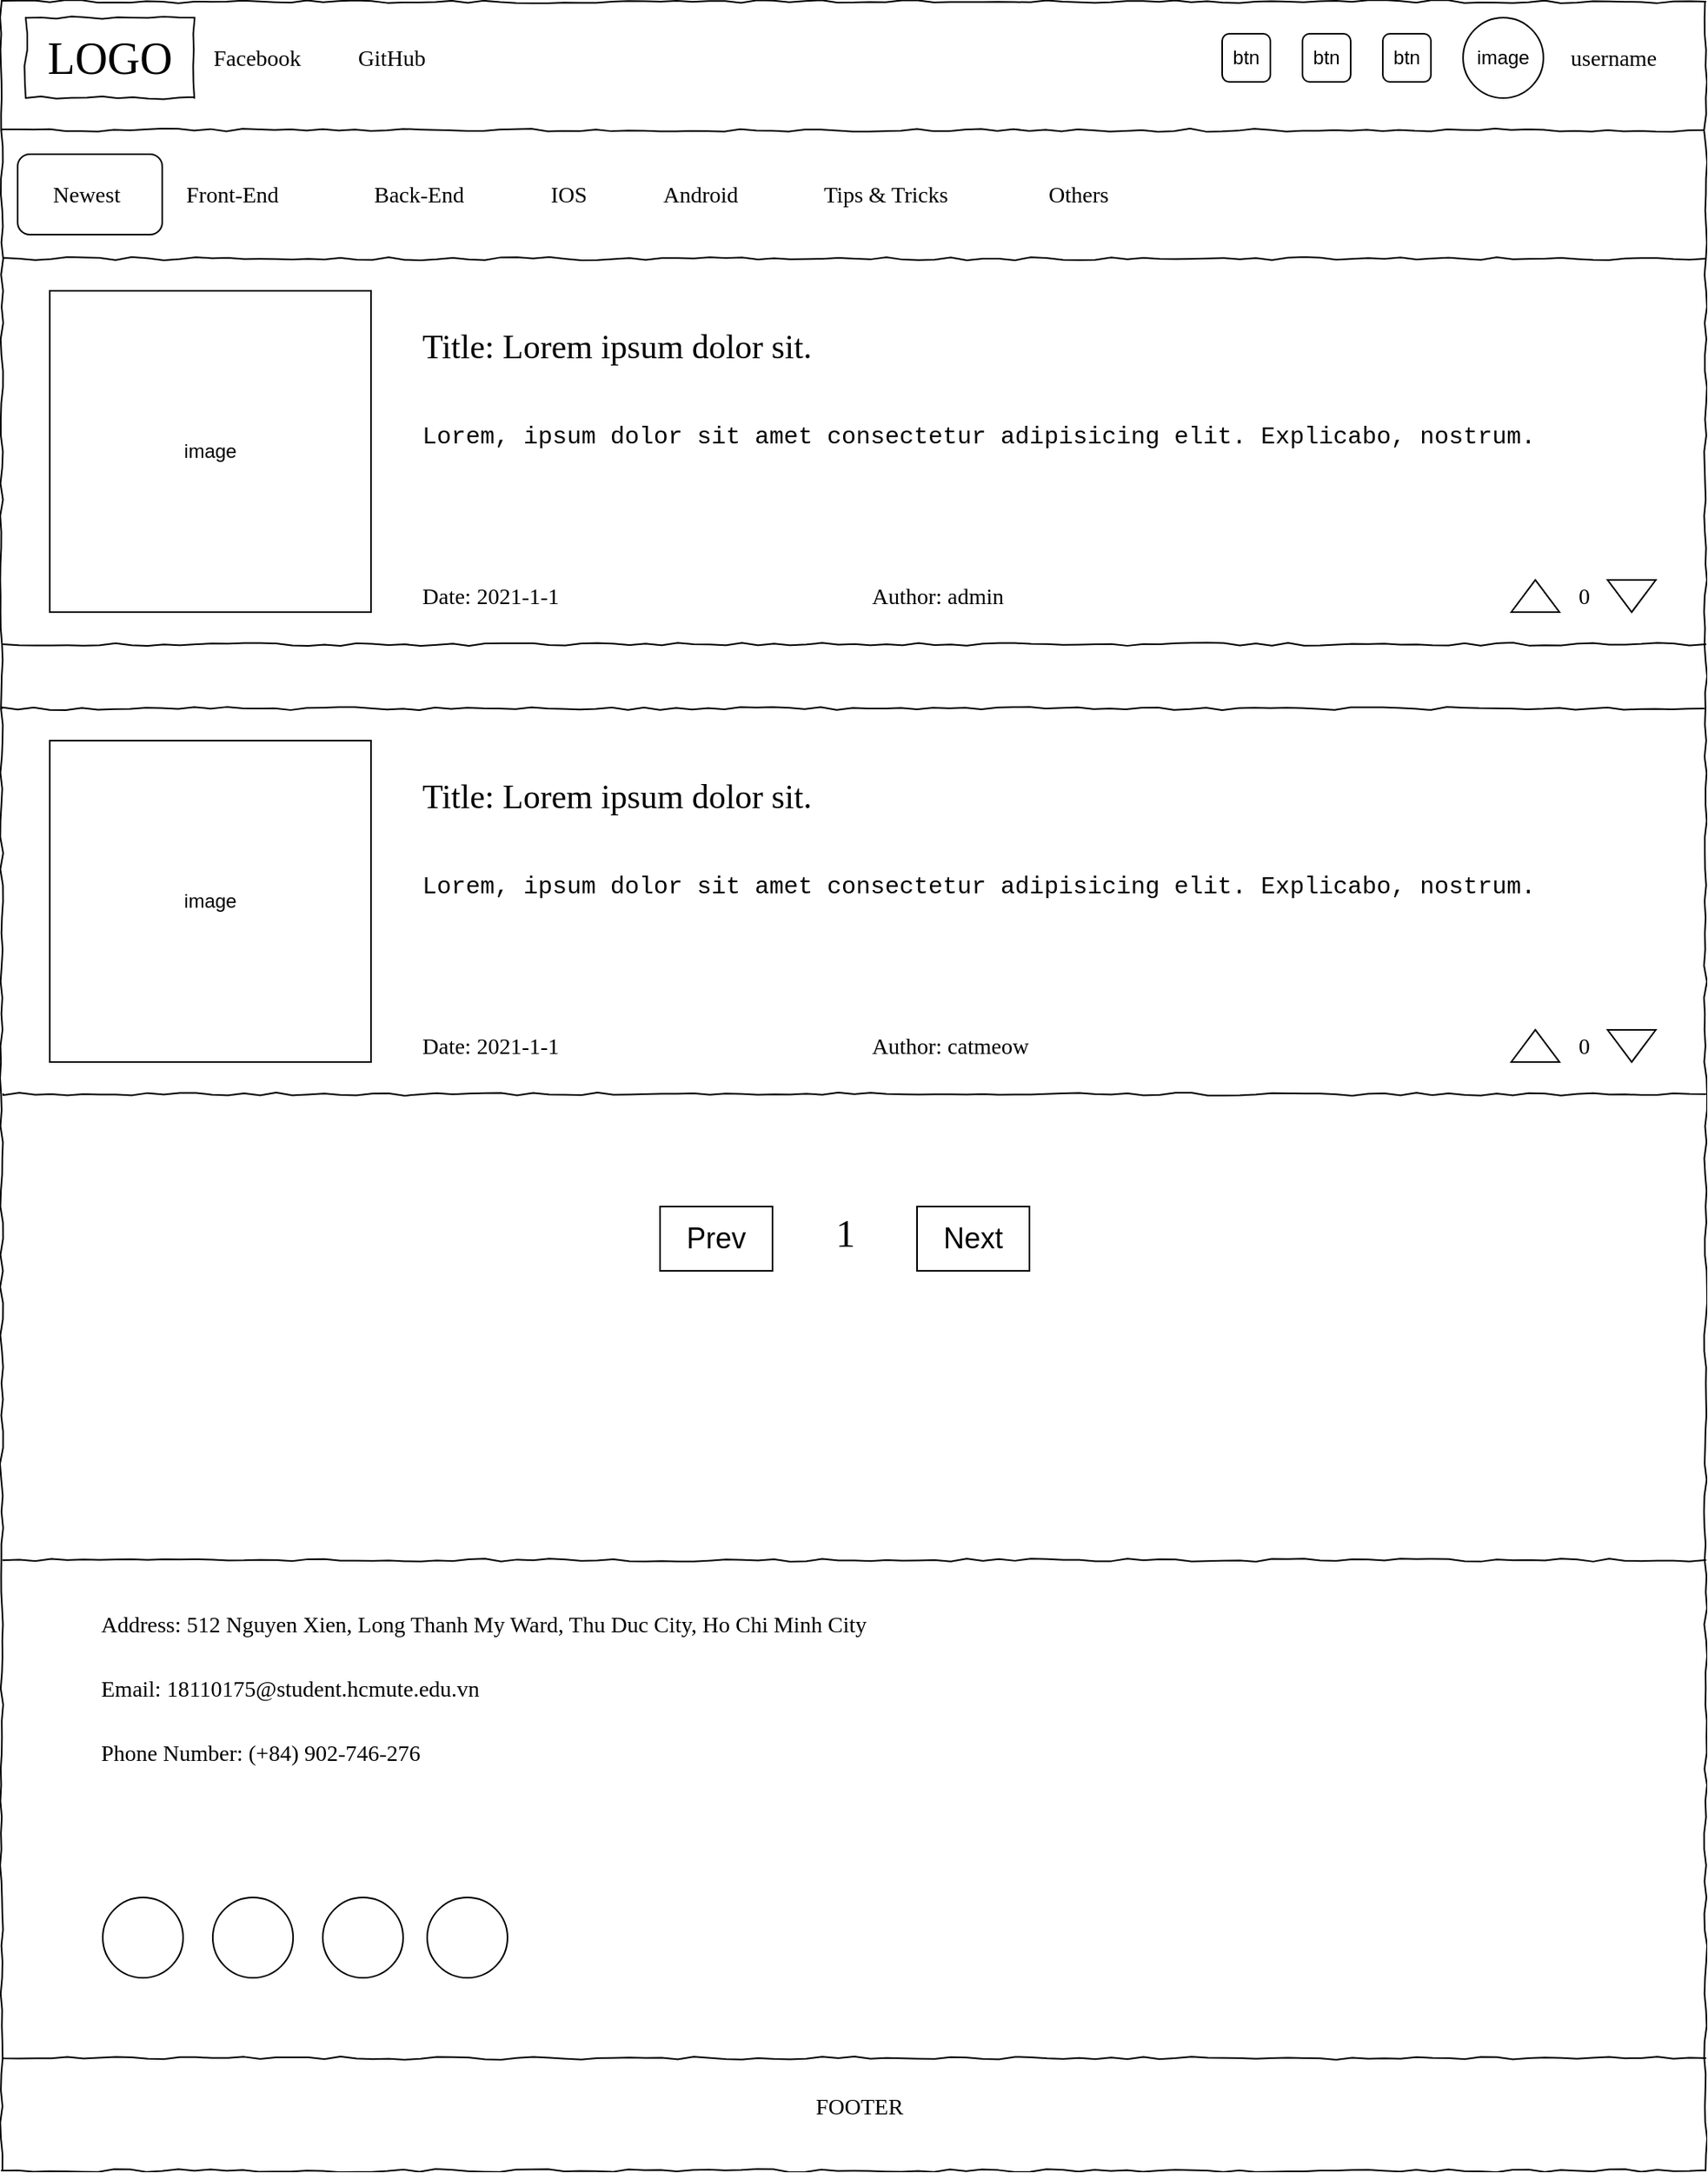<mxfile version="16.1.0" type="github" pages="4">
  <diagram name="HomePage" id="03018318-947c-dd8e-b7a3-06fadd420f32">
    <mxGraphModel dx="1298" dy="868" grid="1" gridSize="10" guides="1" tooltips="1" connect="1" arrows="1" fold="1" page="1" pageScale="1" pageWidth="1100" pageHeight="850" background="none" math="0" shadow="0">
      <root>
        <mxCell id="0" />
        <mxCell id="1" parent="0" />
        <mxCell id="677b7b8949515195-1" value="&lt;span style=&quot;color: rgba(0 , 0 , 0 , 0) ; font-family: monospace ; font-size: 0px&quot;&gt;jjhhgv&lt;/span&gt;" style="whiteSpace=wrap;html=1;rounded=0;shadow=0;labelBackgroundColor=none;strokeColor=#000000;strokeWidth=1;fillColor=none;fontFamily=Verdana;fontSize=12;fontColor=#000000;align=center;comic=1;" parent="1" vertex="1">
          <mxGeometry x="20" y="20" width="1061" height="1350" as="geometry" />
        </mxCell>
        <mxCell id="677b7b8949515195-2" value="LOGO" style="whiteSpace=wrap;html=1;rounded=0;shadow=0;labelBackgroundColor=none;strokeWidth=1;fontFamily=Verdana;fontSize=28;align=center;comic=1;" parent="1" vertex="1">
          <mxGeometry x="35" y="30" width="105" height="50" as="geometry" />
        </mxCell>
        <mxCell id="677b7b8949515195-4" value="Facebook" style="text;html=1;points=[];align=left;verticalAlign=top;spacingTop=-4;fontSize=14;fontFamily=Verdana" parent="1" vertex="1">
          <mxGeometry x="150" y="45" width="70" height="20" as="geometry" />
        </mxCell>
        <mxCell id="677b7b8949515195-5" value="GitHub" style="text;html=1;points=[];align=left;verticalAlign=top;spacingTop=-4;fontSize=14;fontFamily=Verdana" parent="1" vertex="1">
          <mxGeometry x="240" y="45" width="60" height="20" as="geometry" />
        </mxCell>
        <mxCell id="677b7b8949515195-6" value="username" style="text;html=1;points=[];align=left;verticalAlign=top;spacingTop=-4;fontSize=14;fontFamily=Verdana" parent="1" vertex="1">
          <mxGeometry x="995" y="45" width="60" height="20" as="geometry" />
        </mxCell>
        <mxCell id="677b7b8949515195-9" value="" style="line;strokeWidth=1;html=1;rounded=0;shadow=0;labelBackgroundColor=none;fillColor=none;fontFamily=Verdana;fontSize=14;fontColor=#000000;align=center;comic=1;" parent="1" vertex="1">
          <mxGeometry x="20" y="50" width="1060" height="100" as="geometry" />
        </mxCell>
        <mxCell id="677b7b8949515195-12" value="Front-End" style="text;html=1;points=[];align=left;verticalAlign=top;spacingTop=-4;fontSize=14;fontFamily=Verdana" parent="1" vertex="1">
          <mxGeometry x="133" y="130" width="87" height="20" as="geometry" />
        </mxCell>
        <mxCell id="677b7b8949515195-13" value="Back-End" style="text;html=1;points=[];align=left;verticalAlign=top;spacingTop=-4;fontSize=14;fontFamily=Verdana" parent="1" vertex="1">
          <mxGeometry x="250" y="130" width="60" height="20" as="geometry" />
        </mxCell>
        <mxCell id="U6qzgW5tZ1UKqhicehqg-9" value="image" style="ellipse;whiteSpace=wrap;html=1;aspect=fixed;" parent="1" vertex="1">
          <mxGeometry x="930" y="30" width="50" height="50" as="geometry" />
        </mxCell>
        <mxCell id="U6qzgW5tZ1UKqhicehqg-12" value="IOS" style="text;html=1;points=[];align=left;verticalAlign=top;spacingTop=-4;fontSize=14;fontFamily=Verdana" parent="1" vertex="1">
          <mxGeometry x="360" y="130" width="60" height="20" as="geometry" />
        </mxCell>
        <mxCell id="U6qzgW5tZ1UKqhicehqg-13" value="Android" style="text;html=1;points=[];align=left;verticalAlign=top;spacingTop=-4;fontSize=14;fontFamily=Verdana" parent="1" vertex="1">
          <mxGeometry x="430" y="130" width="60" height="20" as="geometry" />
        </mxCell>
        <mxCell id="U6qzgW5tZ1UKqhicehqg-14" value="Tips &amp;amp; Tricks" style="text;html=1;points=[];align=left;verticalAlign=top;spacingTop=-4;fontSize=14;fontFamily=Verdana" parent="1" vertex="1">
          <mxGeometry x="530" y="130" width="60" height="20" as="geometry" />
        </mxCell>
        <mxCell id="U6qzgW5tZ1UKqhicehqg-15" value="Others" style="text;html=1;points=[];align=left;verticalAlign=top;spacingTop=-4;fontSize=14;fontFamily=Verdana" parent="1" vertex="1">
          <mxGeometry x="670" y="130" width="60" height="20" as="geometry" />
        </mxCell>
        <mxCell id="U6qzgW5tZ1UKqhicehqg-17" value="image" style="whiteSpace=wrap;html=1;aspect=fixed;" parent="1" vertex="1">
          <mxGeometry x="50" y="200" width="200" height="200" as="geometry" />
        </mxCell>
        <mxCell id="U6qzgW5tZ1UKqhicehqg-20" value="Date: 2021-1-1" style="text;html=1;points=[];align=left;verticalAlign=top;spacingTop=-4;fontSize=14;fontFamily=Verdana" parent="1" vertex="1">
          <mxGeometry x="280" y="380" width="110" height="20" as="geometry" />
        </mxCell>
        <mxCell id="U6qzgW5tZ1UKqhicehqg-21" value="Author: admin" style="text;html=1;points=[];align=left;verticalAlign=top;spacingTop=-4;fontSize=14;fontFamily=Verdana" parent="1" vertex="1">
          <mxGeometry x="560" y="380" width="60" height="20" as="geometry" />
        </mxCell>
        <mxCell id="U6qzgW5tZ1UKqhicehqg-28" value="" style="triangle;whiteSpace=wrap;html=1;strokeWidth=1;direction=south;" parent="1" vertex="1">
          <mxGeometry x="1020" y="380" width="30" height="20" as="geometry" />
        </mxCell>
        <mxCell id="U6qzgW5tZ1UKqhicehqg-29" value="" style="triangle;whiteSpace=wrap;html=1;strokeWidth=1;direction=north;" parent="1" vertex="1">
          <mxGeometry x="960" y="380" width="30" height="20" as="geometry" />
        </mxCell>
        <mxCell id="U6qzgW5tZ1UKqhicehqg-30" value="0" style="text;html=1;points=[];align=center;verticalAlign=top;spacingTop=-4;fontSize=14;fontFamily=Verdana" parent="1" vertex="1">
          <mxGeometry x="990" y="380" width="30" height="20" as="geometry" />
        </mxCell>
        <mxCell id="U6qzgW5tZ1UKqhicehqg-31" value="image" style="whiteSpace=wrap;html=1;aspect=fixed;" parent="1" vertex="1">
          <mxGeometry x="50" y="480" width="200" height="200" as="geometry" />
        </mxCell>
        <mxCell id="U6qzgW5tZ1UKqhicehqg-32" value="&lt;span style=&quot;font-size: 21px&quot;&gt;Title:&amp;nbsp;&lt;/span&gt;&lt;span style=&quot;font-size: 21px&quot;&gt;Lorem ipsum dolor sit.&lt;/span&gt;" style="text;html=1;points=[];align=left;verticalAlign=top;spacingTop=-4;fontSize=14;fontFamily=Verdana" parent="1" vertex="1">
          <mxGeometry x="280" y="220" width="220" height="40" as="geometry" />
        </mxCell>
        <mxCell id="U6qzgW5tZ1UKqhicehqg-33" value="&lt;font style=&quot;font-size: 21px&quot;&gt;Title:&amp;nbsp;Lorem ipsum dolor sit.&lt;/font&gt;" style="text;html=1;points=[];align=left;verticalAlign=top;spacingTop=-4;fontSize=14;fontFamily=Verdana" parent="1" vertex="1">
          <mxGeometry x="280" y="500" width="220" height="40" as="geometry" />
        </mxCell>
        <mxCell id="U6qzgW5tZ1UKqhicehqg-34" value="Date: 2021-1-1" style="text;html=1;points=[];align=left;verticalAlign=top;spacingTop=-4;fontSize=14;fontFamily=Verdana" parent="1" vertex="1">
          <mxGeometry x="280" y="660" width="110" height="20" as="geometry" />
        </mxCell>
        <mxCell id="U6qzgW5tZ1UKqhicehqg-35" value="Author: catmeow" style="text;html=1;points=[];align=left;verticalAlign=top;spacingTop=-4;fontSize=14;fontFamily=Verdana" parent="1" vertex="1">
          <mxGeometry x="560" y="660" width="60" height="20" as="geometry" />
        </mxCell>
        <mxCell id="U6qzgW5tZ1UKqhicehqg-36" value="" style="triangle;whiteSpace=wrap;html=1;strokeWidth=1;direction=north;" parent="1" vertex="1">
          <mxGeometry x="960" y="660" width="30" height="20" as="geometry" />
        </mxCell>
        <mxCell id="U6qzgW5tZ1UKqhicehqg-37" value="" style="triangle;whiteSpace=wrap;html=1;strokeWidth=1;direction=south;" parent="1" vertex="1">
          <mxGeometry x="1020" y="660" width="30" height="20" as="geometry" />
        </mxCell>
        <mxCell id="U6qzgW5tZ1UKqhicehqg-38" value="0" style="text;html=1;points=[];align=center;verticalAlign=top;spacingTop=-4;fontSize=14;fontFamily=Verdana" parent="1" vertex="1">
          <mxGeometry x="990" y="660" width="30" height="20" as="geometry" />
        </mxCell>
        <mxCell id="U6qzgW5tZ1UKqhicehqg-40" value="Prev" style="rounded=0;whiteSpace=wrap;html=1;fontSize=18;strokeWidth=1;" parent="1" vertex="1">
          <mxGeometry x="430" y="770" width="70" height="40" as="geometry" />
        </mxCell>
        <mxCell id="U6qzgW5tZ1UKqhicehqg-41" value="Next" style="rounded=0;whiteSpace=wrap;html=1;fontSize=18;strokeWidth=1;" parent="1" vertex="1">
          <mxGeometry x="590" y="770" width="70" height="40" as="geometry" />
        </mxCell>
        <mxCell id="U6qzgW5tZ1UKqhicehqg-42" value="&lt;span style=&quot;line-height: 1.2&quot;&gt;&lt;font style=&quot;font-size: 24px&quot;&gt;1&lt;/font&gt;&lt;/span&gt;" style="text;html=1;points=[];align=center;verticalAlign=top;spacingTop=-4;fontSize=14;fontFamily=Verdana" parent="1" vertex="1">
          <mxGeometry x="510" y="770" width="70" height="40" as="geometry" />
        </mxCell>
        <mxCell id="l-I5OwBLCRgFZHkfo6L_-5" value="Address: 512 Nguyen Xien, Long Thanh My Ward, Thu Duc City, Ho Chi Minh City" style="text;html=1;points=[];align=left;verticalAlign=top;spacingTop=-4;fontSize=14;fontFamily=Verdana" parent="1" vertex="1">
          <mxGeometry x="80" y="1020" width="690" height="20" as="geometry" />
        </mxCell>
        <mxCell id="l-I5OwBLCRgFZHkfo6L_-6" value="Email: 18110175@student.hcmute.edu.vn" style="text;html=1;points=[];align=left;verticalAlign=top;spacingTop=-4;fontSize=14;fontFamily=Verdana" parent="1" vertex="1">
          <mxGeometry x="80" y="1060" width="310" height="20" as="geometry" />
        </mxCell>
        <mxCell id="l-I5OwBLCRgFZHkfo6L_-7" value="Phone Number: (+84) 902-746-276" style="text;html=1;points=[];align=left;verticalAlign=top;spacingTop=-4;fontSize=14;fontFamily=Verdana" parent="1" vertex="1">
          <mxGeometry x="80" y="1100" width="320" height="20" as="geometry" />
        </mxCell>
        <mxCell id="l-I5OwBLCRgFZHkfo6L_-12" value="" style="ellipse;whiteSpace=wrap;html=1;aspect=fixed;rounded=0;shadow=0;glass=0;sketch=0;fontSize=24;strokeWidth=1;" parent="1" vertex="1">
          <mxGeometry x="83" y="1200" width="50" height="50" as="geometry" />
        </mxCell>
        <mxCell id="l-I5OwBLCRgFZHkfo6L_-15" value="FOOTER" style="text;html=1;points=[];align=left;verticalAlign=top;spacingTop=-4;fontSize=14;fontFamily=Verdana" parent="1" vertex="1">
          <mxGeometry x="525" y="1320" width="70" height="20" as="geometry" />
        </mxCell>
        <mxCell id="l-I5OwBLCRgFZHkfo6L_-16" value="&lt;div style=&quot;background-color: rgb(255, 255, 255); font-family: menlo, monaco, &amp;quot;courier new&amp;quot;, monospace; font-size: 15px; line-height: 18px;&quot;&gt;Lorem, ipsum dolor sit amet consectetur adipisicing elit. Explicabo, nostrum.&lt;/div&gt;" style="text;html=1;points=[];align=left;verticalAlign=top;spacingTop=-4;fontSize=15;fontFamily=Verdana" parent="1" vertex="1">
          <mxGeometry x="280" y="280" width="60" height="20" as="geometry" />
        </mxCell>
        <mxCell id="l-I5OwBLCRgFZHkfo6L_-17" value="&lt;div style=&quot;background-color: rgb(255, 255, 255); font-family: menlo, monaco, &amp;quot;courier new&amp;quot;, monospace; font-size: 15px; line-height: 18px;&quot;&gt;Lorem, ipsum dolor sit amet consectetur adipisicing elit. Explicabo, nostrum.&lt;/div&gt;" style="text;html=1;points=[];align=left;verticalAlign=top;spacingTop=-4;fontSize=15;fontFamily=Verdana" parent="1" vertex="1">
          <mxGeometry x="280" y="560" width="60" height="20" as="geometry" />
        </mxCell>
        <mxCell id="mXzfX_LzROd3ApEP94NG-2" value="btn" style="rounded=1;whiteSpace=wrap;html=1;" parent="1" vertex="1">
          <mxGeometry x="830" y="40" width="30" height="30" as="geometry" />
        </mxCell>
        <mxCell id="mXzfX_LzROd3ApEP94NG-3" value="btn" style="rounded=1;whiteSpace=wrap;html=1;" parent="1" vertex="1">
          <mxGeometry x="880" y="40" width="30" height="30" as="geometry" />
        </mxCell>
        <mxCell id="mXzfX_LzROd3ApEP94NG-4" value="btn" style="rounded=1;whiteSpace=wrap;html=1;" parent="1" vertex="1">
          <mxGeometry x="780" y="40" width="30" height="30" as="geometry" />
        </mxCell>
        <mxCell id="mXzfX_LzROd3ApEP94NG-5" value="" style="rounded=1;whiteSpace=wrap;html=1;" parent="1" vertex="1">
          <mxGeometry x="30" y="115" width="90" height="50" as="geometry" />
        </mxCell>
        <mxCell id="677b7b8949515195-11" value="Newest" style="text;html=1;points=[];align=left;verticalAlign=top;spacingTop=-4;fontSize=14;fontFamily=Verdana" parent="1" vertex="1">
          <mxGeometry x="50" y="130" width="60" height="20" as="geometry" />
        </mxCell>
        <mxCell id="njDdzS2sQ7bEMdbGtDHy-3" value="" style="ellipse;whiteSpace=wrap;html=1;aspect=fixed;rounded=0;shadow=0;glass=0;sketch=0;fontSize=24;strokeWidth=1;" parent="1" vertex="1">
          <mxGeometry x="151.5" y="1200" width="50" height="50" as="geometry" />
        </mxCell>
        <mxCell id="njDdzS2sQ7bEMdbGtDHy-4" value="" style="ellipse;whiteSpace=wrap;html=1;aspect=fixed;rounded=0;shadow=0;glass=0;sketch=0;fontSize=24;strokeWidth=1;" parent="1" vertex="1">
          <mxGeometry x="220" y="1200" width="50" height="50" as="geometry" />
        </mxCell>
        <mxCell id="njDdzS2sQ7bEMdbGtDHy-5" value="" style="ellipse;whiteSpace=wrap;html=1;aspect=fixed;rounded=0;shadow=0;glass=0;sketch=0;fontSize=24;strokeWidth=1;" parent="1" vertex="1">
          <mxGeometry x="285" y="1200" width="50" height="50" as="geometry" />
        </mxCell>
        <mxCell id="njDdzS2sQ7bEMdbGtDHy-7" value="" style="line;strokeWidth=1;html=1;rounded=0;shadow=0;labelBackgroundColor=none;fillColor=none;fontFamily=Verdana;fontSize=14;fontColor=#000000;align=center;comic=1;" parent="1" vertex="1">
          <mxGeometry x="21" y="130" width="1060" height="100" as="geometry" />
        </mxCell>
        <mxCell id="njDdzS2sQ7bEMdbGtDHy-8" value="" style="line;strokeWidth=1;html=1;rounded=0;shadow=0;labelBackgroundColor=none;fillColor=none;fontFamily=Verdana;fontSize=14;fontColor=#000000;align=center;comic=1;" parent="1" vertex="1">
          <mxGeometry x="21" y="370" width="1060" height="100" as="geometry" />
        </mxCell>
        <mxCell id="njDdzS2sQ7bEMdbGtDHy-9" value="" style="line;strokeWidth=1;html=1;rounded=0;shadow=0;labelBackgroundColor=none;fillColor=none;fontFamily=Verdana;fontSize=14;fontColor=#000000;align=center;comic=1;" parent="1" vertex="1">
          <mxGeometry x="20" y="410" width="1060" height="100" as="geometry" />
        </mxCell>
        <mxCell id="njDdzS2sQ7bEMdbGtDHy-10" value="" style="line;strokeWidth=1;html=1;rounded=0;shadow=0;labelBackgroundColor=none;fillColor=none;fontFamily=Verdana;fontSize=14;fontColor=#000000;align=center;comic=1;" parent="1" vertex="1">
          <mxGeometry x="21" y="650" width="1060" height="100" as="geometry" />
        </mxCell>
        <mxCell id="njDdzS2sQ7bEMdbGtDHy-11" value="" style="line;strokeWidth=1;html=1;rounded=0;shadow=0;labelBackgroundColor=none;fillColor=none;fontFamily=Verdana;fontSize=14;fontColor=#000000;align=center;comic=1;" parent="1" vertex="1">
          <mxGeometry x="21" y="1250" width="1060" height="100" as="geometry" />
        </mxCell>
        <mxCell id="njDdzS2sQ7bEMdbGtDHy-12" value="" style="line;strokeWidth=1;html=1;rounded=0;shadow=0;labelBackgroundColor=none;fillColor=none;fontFamily=Verdana;fontSize=14;fontColor=#000000;align=center;comic=1;" parent="1" vertex="1">
          <mxGeometry x="21" y="940" width="1060" height="100" as="geometry" />
        </mxCell>
      </root>
    </mxGraphModel>
  </diagram>
  <diagram id="Vc_ujapsfLReIZhN2_QM" name="Page-2">
    <mxGraphModel dx="1298" dy="868" grid="1" gridSize="10" guides="1" tooltips="1" connect="1" arrows="1" fold="1" page="1" pageScale="1" pageWidth="850" pageHeight="1100" math="0" shadow="0">
      <root>
        <mxCell id="QFM437kmrdviyDUw9z9s-0" />
        <mxCell id="QFM437kmrdviyDUw9z9s-1" parent="QFM437kmrdviyDUw9z9s-0" />
        <mxCell id="J9zRjc5HrnkV6WT7q6qR-47" value="&lt;span style=&quot;color: rgba(0 , 0 , 0 , 0) ; font-family: monospace ; font-size: 0px&quot;&gt;jjhhgv&lt;/span&gt;" style="whiteSpace=wrap;html=1;rounded=0;shadow=0;labelBackgroundColor=none;strokeColor=#000000;strokeWidth=1;fillColor=none;fontFamily=Verdana;fontSize=12;fontColor=#000000;align=center;comic=1;" parent="QFM437kmrdviyDUw9z9s-1" vertex="1">
          <mxGeometry x="29" y="20" width="1061" height="1430" as="geometry" />
        </mxCell>
        <mxCell id="J9zRjc5HrnkV6WT7q6qR-48" value="LOGO" style="whiteSpace=wrap;html=1;rounded=0;shadow=0;labelBackgroundColor=none;strokeWidth=1;fontFamily=Verdana;fontSize=28;align=center;comic=1;" parent="QFM437kmrdviyDUw9z9s-1" vertex="1">
          <mxGeometry x="45" y="40" width="105" height="50" as="geometry" />
        </mxCell>
        <mxCell id="J9zRjc5HrnkV6WT7q6qR-49" value="Facebook" style="text;html=1;points=[];align=left;verticalAlign=top;spacingTop=-4;fontSize=14;fontFamily=Verdana" parent="QFM437kmrdviyDUw9z9s-1" vertex="1">
          <mxGeometry x="160" y="55" width="70" height="20" as="geometry" />
        </mxCell>
        <mxCell id="J9zRjc5HrnkV6WT7q6qR-50" value="GitHub" style="text;html=1;points=[];align=left;verticalAlign=top;spacingTop=-4;fontSize=14;fontFamily=Verdana" parent="QFM437kmrdviyDUw9z9s-1" vertex="1">
          <mxGeometry x="250" y="55" width="60" height="20" as="geometry" />
        </mxCell>
        <mxCell id="J9zRjc5HrnkV6WT7q6qR-51" value="Username" style="text;html=1;points=[];align=left;verticalAlign=top;spacingTop=-4;fontSize=14;fontFamily=Verdana" parent="QFM437kmrdviyDUw9z9s-1" vertex="1">
          <mxGeometry x="1000" y="45" width="60" height="20" as="geometry" />
        </mxCell>
        <mxCell id="J9zRjc5HrnkV6WT7q6qR-52" value="" style="line;strokeWidth=1;html=1;rounded=0;shadow=0;labelBackgroundColor=none;fillColor=none;fontFamily=Verdana;fontSize=14;fontColor=#000000;align=center;comic=1;" parent="QFM437kmrdviyDUw9z9s-1" vertex="1">
          <mxGeometry x="30" y="60" width="1060" height="100" as="geometry" />
        </mxCell>
        <mxCell id="J9zRjc5HrnkV6WT7q6qR-53" value="Newest" style="text;html=1;points=[];align=left;verticalAlign=top;spacingTop=-4;fontSize=14;fontFamily=Verdana" parent="QFM437kmrdviyDUw9z9s-1" vertex="1">
          <mxGeometry x="60" y="140" width="60" height="20" as="geometry" />
        </mxCell>
        <mxCell id="J9zRjc5HrnkV6WT7q6qR-54" value="Front-End" style="text;html=1;points=[];align=left;verticalAlign=top;spacingTop=-4;fontSize=14;fontFamily=Verdana" parent="QFM437kmrdviyDUw9z9s-1" vertex="1">
          <mxGeometry x="143" y="140" width="87" height="20" as="geometry" />
        </mxCell>
        <mxCell id="J9zRjc5HrnkV6WT7q6qR-55" value="Back-End" style="text;html=1;points=[];align=left;verticalAlign=top;spacingTop=-4;fontSize=14;fontFamily=Verdana" parent="QFM437kmrdviyDUw9z9s-1" vertex="1">
          <mxGeometry x="260" y="140" width="60" height="20" as="geometry" />
        </mxCell>
        <mxCell id="J9zRjc5HrnkV6WT7q6qR-59" value="IOS" style="text;html=1;points=[];align=left;verticalAlign=top;spacingTop=-4;fontSize=14;fontFamily=Verdana" parent="QFM437kmrdviyDUw9z9s-1" vertex="1">
          <mxGeometry x="370" y="140" width="60" height="20" as="geometry" />
        </mxCell>
        <mxCell id="J9zRjc5HrnkV6WT7q6qR-60" value="Android" style="text;html=1;points=[];align=left;verticalAlign=top;spacingTop=-4;fontSize=14;fontFamily=Verdana" parent="QFM437kmrdviyDUw9z9s-1" vertex="1">
          <mxGeometry x="440" y="140" width="60" height="20" as="geometry" />
        </mxCell>
        <mxCell id="J9zRjc5HrnkV6WT7q6qR-61" value="Tips &amp;amp; Tricks" style="text;html=1;points=[];align=left;verticalAlign=top;spacingTop=-4;fontSize=14;fontFamily=Verdana" parent="QFM437kmrdviyDUw9z9s-1" vertex="1">
          <mxGeometry x="540" y="140" width="60" height="20" as="geometry" />
        </mxCell>
        <mxCell id="J9zRjc5HrnkV6WT7q6qR-62" value="Others" style="text;html=1;points=[];align=left;verticalAlign=top;spacingTop=-4;fontSize=14;fontFamily=Verdana" parent="QFM437kmrdviyDUw9z9s-1" vertex="1">
          <mxGeometry x="680" y="140" width="60" height="20" as="geometry" />
        </mxCell>
        <mxCell id="J9zRjc5HrnkV6WT7q6qR-66" value="" style="line;strokeWidth=1;html=1;" parent="QFM437kmrdviyDUw9z9s-1" vertex="1">
          <mxGeometry x="50" y="440" width="1010" height="10" as="geometry" />
        </mxCell>
        <mxCell id="J9zRjc5HrnkV6WT7q6qR-67" value="" style="triangle;whiteSpace=wrap;html=1;strokeWidth=1;direction=south;" parent="QFM437kmrdviyDUw9z9s-1" vertex="1">
          <mxGeometry x="1030" y="390" width="30" height="20" as="geometry" />
        </mxCell>
        <mxCell id="J9zRjc5HrnkV6WT7q6qR-68" value="" style="triangle;whiteSpace=wrap;html=1;strokeWidth=1;direction=north;" parent="QFM437kmrdviyDUw9z9s-1" vertex="1">
          <mxGeometry x="970" y="390" width="30" height="20" as="geometry" />
        </mxCell>
        <mxCell id="J9zRjc5HrnkV6WT7q6qR-69" value="0" style="text;html=1;points=[];align=center;verticalAlign=top;spacingTop=-4;fontSize=14;fontFamily=Verdana" parent="QFM437kmrdviyDUw9z9s-1" vertex="1">
          <mxGeometry x="1000" y="390" width="30" height="20" as="geometry" />
        </mxCell>
        <mxCell id="J9zRjc5HrnkV6WT7q6qR-78" value="" style="line;strokeWidth=1;html=1;fontSize=18;" parent="QFM437kmrdviyDUw9z9s-1" vertex="1">
          <mxGeometry x="30" y="720" width="1060" height="10" as="geometry" />
        </mxCell>
        <mxCell id="J9zRjc5HrnkV6WT7q6qR-83" value="Address: 512 Nguyen Xien, Long Thanh My Ward, Thu Duc City, Ho Chi Minh City" style="text;html=1;points=[];align=left;verticalAlign=top;spacingTop=-4;fontSize=14;fontFamily=Verdana" parent="QFM437kmrdviyDUw9z9s-1" vertex="1">
          <mxGeometry x="90" y="1030" width="690" height="20" as="geometry" />
        </mxCell>
        <mxCell id="J9zRjc5HrnkV6WT7q6qR-84" value="Email: 18110175@student.hcmute.edu.vn" style="text;html=1;points=[];align=left;verticalAlign=top;spacingTop=-4;fontSize=14;fontFamily=Verdana" parent="QFM437kmrdviyDUw9z9s-1" vertex="1">
          <mxGeometry x="90" y="1070" width="310" height="20" as="geometry" />
        </mxCell>
        <mxCell id="J9zRjc5HrnkV6WT7q6qR-85" value="Phone Number: (+84) 902-746-276" style="text;html=1;points=[];align=left;verticalAlign=top;spacingTop=-4;fontSize=14;fontFamily=Verdana" parent="QFM437kmrdviyDUw9z9s-1" vertex="1">
          <mxGeometry x="90" y="1110" width="320" height="20" as="geometry" />
        </mxCell>
        <mxCell id="J9zRjc5HrnkV6WT7q6qR-86" value="" style="whiteSpace=wrap;html=1;aspect=fixed;rounded=0;shadow=0;glass=0;sketch=0;fontSize=24;strokeWidth=1;" parent="QFM437kmrdviyDUw9z9s-1" vertex="1">
          <mxGeometry x="190" y="1225" width="60" height="60" as="geometry" />
        </mxCell>
        <mxCell id="J9zRjc5HrnkV6WT7q6qR-87" value="" style="ellipse;whiteSpace=wrap;html=1;aspect=fixed;rounded=0;shadow=0;glass=0;sketch=0;fontSize=24;strokeWidth=1;" parent="QFM437kmrdviyDUw9z9s-1" vertex="1">
          <mxGeometry x="370" y="1225" width="60" height="60" as="geometry" />
        </mxCell>
        <mxCell id="J9zRjc5HrnkV6WT7q6qR-88" value="" style="ellipse;whiteSpace=wrap;html=1;aspect=fixed;rounded=0;shadow=0;glass=0;sketch=0;fontSize=24;strokeWidth=1;" parent="QFM437kmrdviyDUw9z9s-1" vertex="1">
          <mxGeometry x="100" y="1225" width="60" height="60" as="geometry" />
        </mxCell>
        <mxCell id="J9zRjc5HrnkV6WT7q6qR-89" value="" style="whiteSpace=wrap;html=1;aspect=fixed;rounded=0;shadow=0;glass=0;sketch=0;fontSize=24;strokeWidth=1;" parent="QFM437kmrdviyDUw9z9s-1" vertex="1">
          <mxGeometry x="280" y="1225" width="60" height="60" as="geometry" />
        </mxCell>
        <mxCell id="J9zRjc5HrnkV6WT7q6qR-90" value="" style="line;strokeWidth=1;html=1;rounded=0;shadow=0;glass=0;sketch=0;fontSize=24;" parent="QFM437kmrdviyDUw9z9s-1" vertex="1">
          <mxGeometry x="30" y="1335" width="1060" height="10" as="geometry" />
        </mxCell>
        <mxCell id="J9zRjc5HrnkV6WT7q6qR-91" value="FOOTER" style="text;html=1;points=[];align=left;verticalAlign=top;spacingTop=-4;fontSize=14;fontFamily=Verdana" parent="QFM437kmrdviyDUw9z9s-1" vertex="1">
          <mxGeometry x="520" y="1380" width="70" height="20" as="geometry" />
        </mxCell>
        <mxCell id="J9zRjc5HrnkV6WT7q6qR-94" value="&lt;font style=&quot;font-size: 21px&quot;&gt;Title:&amp;nbsp;Lorem ipsum dolor sit.&lt;/font&gt;" style="text;html=1;points=[];align=left;verticalAlign=top;spacingTop=-4;fontSize=14;fontFamily=Verdana" parent="QFM437kmrdviyDUw9z9s-1" vertex="1">
          <mxGeometry x="60" y="200" width="220" height="40" as="geometry" />
        </mxCell>
        <mxCell id="gz1fb6HNWRbYxSa_AyRu-0" value="Writen by:&amp;nbsp;" style="text;html=1;points=[];align=left;verticalAlign=top;spacingTop=-4;fontSize=14;fontFamily=Verdana" parent="QFM437kmrdviyDUw9z9s-1" vertex="1">
          <mxGeometry x="67.5" y="260" width="60" height="20" as="geometry" />
        </mxCell>
        <mxCell id="ZwXzAbeOLV06LXl5-z5t-0" value="&lt;span style=&quot;color: rgb(136 , 136 , 136) ; font-family: , , &amp;#34;segoe ui&amp;#34; , &amp;#34;roboto&amp;#34; , &amp;#34;helvetica neue&amp;#34; , &amp;#34;arial&amp;#34; , &amp;#34;noto sans&amp;#34; , &amp;#34;liberation sans&amp;#34; , sans-serif , &amp;#34;apple color emoji&amp;#34; , &amp;#34;segoe ui emoji&amp;#34; , &amp;#34;segoe ui symbol&amp;#34; , &amp;#34;noto color emoji&amp;#34; ; font-size: 13.6px ; background-color: rgb(255 , 255 , 255)&quot;&gt;Published:&lt;span class=&quot;Apple-converted-space&quot;&gt;&amp;nbsp;&lt;/span&gt;&lt;/span&gt;&lt;span style=&quot;color: rgb(136 , 136 , 136) ; font-family: , , &amp;#34;segoe ui&amp;#34; , &amp;#34;roboto&amp;#34; , &amp;#34;helvetica neue&amp;#34; , &amp;#34;arial&amp;#34; , &amp;#34;noto sans&amp;#34; , &amp;#34;liberation sans&amp;#34; , sans-serif , &amp;#34;apple color emoji&amp;#34; , &amp;#34;segoe ui emoji&amp;#34; , &amp;#34;segoe ui symbol&amp;#34; , &amp;#34;noto color emoji&amp;#34; ; font-size: 13.6px ; background-color: rgb(255 , 255 , 255)&quot;&gt;2021-12-24&lt;/span&gt;" style="text;html=1;points=[];align=left;verticalAlign=top;spacingTop=-4;fontSize=14;fontFamily=Verdana" parent="QFM437kmrdviyDUw9z9s-1" vertex="1">
          <mxGeometry x="510" y="360" width="60" height="20" as="geometry" />
        </mxCell>
        <mxCell id="B5GCZ-Fe7gn1SE5n1deW-0" value="Delete" style="rounded=0;whiteSpace=wrap;html=1;fontSize=15;strokeWidth=1;" parent="QFM437kmrdviyDUw9z9s-1" vertex="1">
          <mxGeometry x="960" y="320" width="100" height="30" as="geometry" />
        </mxCell>
        <mxCell id="zP-TMy3q1qAzWmzEcsW5-1" value="" style="rounded=0;whiteSpace=wrap;html=1;fontSize=15;strokeWidth=1;" parent="QFM437kmrdviyDUw9z9s-1" vertex="1">
          <mxGeometry x="80" y="470" width="240" height="40" as="geometry" />
        </mxCell>
        <mxCell id="LHz-jRXmCaE1oxNOT30w-0" value="Report" style="rounded=0;whiteSpace=wrap;html=1;fontSize=15;strokeWidth=1;" parent="QFM437kmrdviyDUw9z9s-1" vertex="1">
          <mxGeometry x="70" y="750" width="117.5" height="40" as="geometry" />
        </mxCell>
        <mxCell id="LHz-jRXmCaE1oxNOT30w-1" value="" style="whiteSpace=wrap;html=1;aspect=fixed;fontSize=15;strokeWidth=1;" parent="QFM437kmrdviyDUw9z9s-1" vertex="1">
          <mxGeometry x="70" y="820" width="120" height="120" as="geometry" />
        </mxCell>
        <mxCell id="lCDaY1ajCXPxl0Bh5YNS-0" value="Leave comment here" style="text;html=1;points=[];align=left;verticalAlign=top;spacingTop=-4;fontSize=14;fontFamily=Verdana" parent="QFM437kmrdviyDUw9z9s-1" vertex="1">
          <mxGeometry x="210" y="850" width="690" height="20" as="geometry" />
        </mxCell>
        <mxCell id="lCDaY1ajCXPxl0Bh5YNS-1" value="" style="rounded=0;whiteSpace=wrap;html=1;fontSize=15;strokeWidth=1;" parent="QFM437kmrdviyDUw9z9s-1" vertex="1">
          <mxGeometry x="950" y="880" width="50" height="40" as="geometry" />
        </mxCell>
        <mxCell id="lCDaY1ajCXPxl0Bh5YNS-4" value="" style="line;strokeWidth=1;html=1;fontSize=18;" parent="QFM437kmrdviyDUw9z9s-1" vertex="1">
          <mxGeometry x="29.5" y="1000" width="1060" height="10" as="geometry" />
        </mxCell>
        <mxCell id="Edn_CX0D-9-2S5yLM_P5-0" value="btn" style="rounded=1;whiteSpace=wrap;html=1;" parent="QFM437kmrdviyDUw9z9s-1" vertex="1">
          <mxGeometry x="780" y="40" width="30" height="30" as="geometry" />
        </mxCell>
        <mxCell id="jLQZs0ZoVovdmWJdHAop-0" value="btn" style="rounded=1;whiteSpace=wrap;html=1;" parent="QFM437kmrdviyDUw9z9s-1" vertex="1">
          <mxGeometry x="830" y="40" width="30" height="30" as="geometry" />
        </mxCell>
        <mxCell id="jLQZs0ZoVovdmWJdHAop-1" value="btn" style="rounded=1;whiteSpace=wrap;html=1;" parent="QFM437kmrdviyDUw9z9s-1" vertex="1">
          <mxGeometry x="880" y="40" width="30" height="30" as="geometry" />
        </mxCell>
        <mxCell id="Nca5CqsiSZ9UM3pTbyXd-0" value="image" style="ellipse;whiteSpace=wrap;html=1;aspect=fixed;" parent="QFM437kmrdviyDUw9z9s-1" vertex="1">
          <mxGeometry x="930" y="30" width="50" height="50" as="geometry" />
        </mxCell>
        <mxCell id="Y7boWaxOU6suGrzlLooB-0" value="&lt;div style=&quot;background-color: rgb(255 , 255 , 255) ; font-family: &amp;#34;menlo&amp;#34; , &amp;#34;monaco&amp;#34; , &amp;#34;courier new&amp;#34; , monospace ; line-height: 18px&quot;&gt;&lt;font style=&quot;font-size: 14px&quot;&gt;Lorem ipsum dolor sit amet consectetur adipisicing elit. Minima eum repellat corrupti? Accusamus tempora minus&amp;nbsp;&lt;/font&gt;&lt;/div&gt;&lt;div style=&quot;background-color: rgb(255 , 255 , 255) ; font-family: &amp;#34;menlo&amp;#34; , &amp;#34;monaco&amp;#34; , &amp;#34;courier new&amp;#34; , monospace ; line-height: 18px&quot;&gt;&lt;font style=&quot;font-size: 14px&quot;&gt;nostrum minima incidunt nemo error.&lt;/font&gt;&lt;/div&gt;" style="text;html=1;points=[];align=left;verticalAlign=top;spacingTop=-4;fontSize=14;fontFamily=Verdana" parent="QFM437kmrdviyDUw9z9s-1" vertex="1">
          <mxGeometry x="80" y="540" width="980" height="90" as="geometry" />
        </mxCell>
      </root>
    </mxGraphModel>
  </diagram>
  <diagram id="1NVi3jiKksQK9c_MZ7VS" name="Page-3">
    <mxGraphModel dx="1298" dy="868" grid="1" gridSize="10" guides="1" tooltips="1" connect="1" arrows="1" fold="1" page="1" pageScale="1" pageWidth="850" pageHeight="1100" math="0" shadow="0">
      <root>
        <mxCell id="xaKUfxu0J0M9GEcCXMrB-0" />
        <mxCell id="xaKUfxu0J0M9GEcCXMrB-1" parent="xaKUfxu0J0M9GEcCXMrB-0" />
        <mxCell id="RWl3HgdmZ6tD3hOlo5_v-0" value="&lt;span style=&quot;color: rgba(0 , 0 , 0 , 0) ; font-family: monospace ; font-size: 0px&quot;&gt;jjhhgv&lt;/span&gt;" style="whiteSpace=wrap;html=1;rounded=0;shadow=0;labelBackgroundColor=none;strokeColor=#000000;strokeWidth=1;fillColor=none;fontFamily=Verdana;fontSize=12;fontColor=#000000;align=center;comic=1;" vertex="1" parent="xaKUfxu0J0M9GEcCXMrB-1">
          <mxGeometry x="20" y="20" width="1061" height="1730" as="geometry" />
        </mxCell>
        <mxCell id="RWl3HgdmZ6tD3hOlo5_v-1" value="LOGO" style="whiteSpace=wrap;html=1;rounded=0;shadow=0;labelBackgroundColor=none;strokeWidth=1;fontFamily=Verdana;fontSize=28;align=center;comic=1;" vertex="1" parent="xaKUfxu0J0M9GEcCXMrB-1">
          <mxGeometry x="35" y="30" width="105" height="50" as="geometry" />
        </mxCell>
        <mxCell id="RWl3HgdmZ6tD3hOlo5_v-2" value="Facebook" style="text;html=1;points=[];align=left;verticalAlign=top;spacingTop=-4;fontSize=14;fontFamily=Verdana" vertex="1" parent="xaKUfxu0J0M9GEcCXMrB-1">
          <mxGeometry x="150" y="45" width="70" height="20" as="geometry" />
        </mxCell>
        <mxCell id="RWl3HgdmZ6tD3hOlo5_v-3" value="GitHub" style="text;html=1;points=[];align=left;verticalAlign=top;spacingTop=-4;fontSize=14;fontFamily=Verdana" vertex="1" parent="xaKUfxu0J0M9GEcCXMrB-1">
          <mxGeometry x="240" y="45" width="60" height="20" as="geometry" />
        </mxCell>
        <mxCell id="RWl3HgdmZ6tD3hOlo5_v-4" value="username" style="text;html=1;points=[];align=left;verticalAlign=top;spacingTop=-4;fontSize=14;fontFamily=Verdana" vertex="1" parent="xaKUfxu0J0M9GEcCXMrB-1">
          <mxGeometry x="995" y="45" width="60" height="20" as="geometry" />
        </mxCell>
        <mxCell id="RWl3HgdmZ6tD3hOlo5_v-5" value="" style="line;strokeWidth=1;html=1;rounded=0;shadow=0;labelBackgroundColor=none;fillColor=none;fontFamily=Verdana;fontSize=14;fontColor=#000000;align=center;comic=1;" vertex="1" parent="xaKUfxu0J0M9GEcCXMrB-1">
          <mxGeometry x="20" y="50" width="1060" height="100" as="geometry" />
        </mxCell>
        <mxCell id="RWl3HgdmZ6tD3hOlo5_v-6" value="Front-End" style="text;html=1;points=[];align=left;verticalAlign=top;spacingTop=-4;fontSize=14;fontFamily=Verdana" vertex="1" parent="xaKUfxu0J0M9GEcCXMrB-1">
          <mxGeometry x="133" y="130" width="87" height="20" as="geometry" />
        </mxCell>
        <mxCell id="RWl3HgdmZ6tD3hOlo5_v-7" value="Back-End" style="text;html=1;points=[];align=left;verticalAlign=top;spacingTop=-4;fontSize=14;fontFamily=Verdana" vertex="1" parent="xaKUfxu0J0M9GEcCXMrB-1">
          <mxGeometry x="250" y="130" width="60" height="20" as="geometry" />
        </mxCell>
        <mxCell id="RWl3HgdmZ6tD3hOlo5_v-8" value="image" style="ellipse;whiteSpace=wrap;html=1;aspect=fixed;" vertex="1" parent="xaKUfxu0J0M9GEcCXMrB-1">
          <mxGeometry x="930" y="30" width="50" height="50" as="geometry" />
        </mxCell>
        <mxCell id="RWl3HgdmZ6tD3hOlo5_v-9" value="IOS" style="text;html=1;points=[];align=left;verticalAlign=top;spacingTop=-4;fontSize=14;fontFamily=Verdana" vertex="1" parent="xaKUfxu0J0M9GEcCXMrB-1">
          <mxGeometry x="360" y="130" width="60" height="20" as="geometry" />
        </mxCell>
        <mxCell id="RWl3HgdmZ6tD3hOlo5_v-10" value="Android" style="text;html=1;points=[];align=left;verticalAlign=top;spacingTop=-4;fontSize=14;fontFamily=Verdana" vertex="1" parent="xaKUfxu0J0M9GEcCXMrB-1">
          <mxGeometry x="430" y="130" width="60" height="20" as="geometry" />
        </mxCell>
        <mxCell id="RWl3HgdmZ6tD3hOlo5_v-11" value="Tips &amp;amp; Tricks" style="text;html=1;points=[];align=left;verticalAlign=top;spacingTop=-4;fontSize=14;fontFamily=Verdana" vertex="1" parent="xaKUfxu0J0M9GEcCXMrB-1">
          <mxGeometry x="530" y="130" width="60" height="20" as="geometry" />
        </mxCell>
        <mxCell id="RWl3HgdmZ6tD3hOlo5_v-12" value="Others" style="text;html=1;points=[];align=left;verticalAlign=top;spacingTop=-4;fontSize=14;fontFamily=Verdana" vertex="1" parent="xaKUfxu0J0M9GEcCXMrB-1">
          <mxGeometry x="670" y="130" width="60" height="20" as="geometry" />
        </mxCell>
        <mxCell id="RWl3HgdmZ6tD3hOlo5_v-14" value="Date: 2021-1-1" style="text;html=1;points=[];align=left;verticalAlign=top;spacingTop=-4;fontSize=14;fontFamily=Verdana" vertex="1" parent="xaKUfxu0J0M9GEcCXMrB-1">
          <mxGeometry x="430" y="290" width="110" height="20" as="geometry" />
        </mxCell>
        <mxCell id="RWl3HgdmZ6tD3hOlo5_v-15" value="Author: admin" style="text;html=1;points=[];align=left;verticalAlign=top;spacingTop=-4;fontSize=14;fontFamily=Verdana" vertex="1" parent="xaKUfxu0J0M9GEcCXMrB-1">
          <mxGeometry x="45" y="290" width="60" height="20" as="geometry" />
        </mxCell>
        <mxCell id="RWl3HgdmZ6tD3hOlo5_v-16" value="" style="triangle;whiteSpace=wrap;html=1;strokeWidth=1;direction=south;" vertex="1" parent="xaKUfxu0J0M9GEcCXMrB-1">
          <mxGeometry x="1025" y="290" width="30" height="20" as="geometry" />
        </mxCell>
        <mxCell id="RWl3HgdmZ6tD3hOlo5_v-17" value="" style="triangle;whiteSpace=wrap;html=1;strokeWidth=1;direction=north;" vertex="1" parent="xaKUfxu0J0M9GEcCXMrB-1">
          <mxGeometry x="965" y="290" width="30" height="20" as="geometry" />
        </mxCell>
        <mxCell id="RWl3HgdmZ6tD3hOlo5_v-18" value="0" style="text;html=1;points=[];align=center;verticalAlign=top;spacingTop=-4;fontSize=14;fontFamily=Verdana" vertex="1" parent="xaKUfxu0J0M9GEcCXMrB-1">
          <mxGeometry x="995" y="290" width="30" height="20" as="geometry" />
        </mxCell>
        <mxCell id="RWl3HgdmZ6tD3hOlo5_v-20" value="&lt;span style=&quot;font-size: 21px&quot;&gt;Title:&amp;nbsp;&lt;/span&gt;&lt;span style=&quot;font-size: 21px&quot;&gt;Lorem ipsum dolor sit.&lt;/span&gt;" style="text;html=1;points=[];align=left;verticalAlign=top;spacingTop=-4;fontSize=14;fontFamily=Verdana" vertex="1" parent="xaKUfxu0J0M9GEcCXMrB-1">
          <mxGeometry x="40" y="200" width="220" height="40" as="geometry" />
        </mxCell>
        <mxCell id="RWl3HgdmZ6tD3hOlo5_v-30" value="Address: 512 Nguyen Xien, Long Thanh My Ward, Thu Duc City, Ho Chi Minh City" style="text;html=1;points=[];align=left;verticalAlign=top;spacingTop=-4;fontSize=14;fontFamily=Verdana" vertex="1" parent="xaKUfxu0J0M9GEcCXMrB-1">
          <mxGeometry x="80" y="1410" width="690" height="20" as="geometry" />
        </mxCell>
        <mxCell id="RWl3HgdmZ6tD3hOlo5_v-31" value="Email: 18110175@student.hcmute.edu.vn" style="text;html=1;points=[];align=left;verticalAlign=top;spacingTop=-4;fontSize=14;fontFamily=Verdana" vertex="1" parent="xaKUfxu0J0M9GEcCXMrB-1">
          <mxGeometry x="80" y="1450" width="310" height="20" as="geometry" />
        </mxCell>
        <mxCell id="RWl3HgdmZ6tD3hOlo5_v-32" value="Phone Number: (+84) 902-746-276" style="text;html=1;points=[];align=left;verticalAlign=top;spacingTop=-4;fontSize=14;fontFamily=Verdana" vertex="1" parent="xaKUfxu0J0M9GEcCXMrB-1">
          <mxGeometry x="80" y="1490" width="320" height="20" as="geometry" />
        </mxCell>
        <mxCell id="RWl3HgdmZ6tD3hOlo5_v-33" value="" style="ellipse;whiteSpace=wrap;html=1;aspect=fixed;rounded=0;shadow=0;glass=0;sketch=0;fontSize=24;strokeWidth=1;" vertex="1" parent="xaKUfxu0J0M9GEcCXMrB-1">
          <mxGeometry x="83" y="1590" width="50" height="50" as="geometry" />
        </mxCell>
        <mxCell id="RWl3HgdmZ6tD3hOlo5_v-34" value="FOOTER" style="text;html=1;points=[];align=left;verticalAlign=top;spacingTop=-4;fontSize=14;fontFamily=Verdana" vertex="1" parent="xaKUfxu0J0M9GEcCXMrB-1">
          <mxGeometry x="525" y="1710" width="70" height="20" as="geometry" />
        </mxCell>
        <mxCell id="RWl3HgdmZ6tD3hOlo5_v-37" value="btn" style="rounded=1;whiteSpace=wrap;html=1;" vertex="1" parent="xaKUfxu0J0M9GEcCXMrB-1">
          <mxGeometry x="830" y="40" width="30" height="30" as="geometry" />
        </mxCell>
        <mxCell id="RWl3HgdmZ6tD3hOlo5_v-38" value="btn" style="rounded=1;whiteSpace=wrap;html=1;" vertex="1" parent="xaKUfxu0J0M9GEcCXMrB-1">
          <mxGeometry x="880" y="40" width="30" height="30" as="geometry" />
        </mxCell>
        <mxCell id="RWl3HgdmZ6tD3hOlo5_v-39" value="btn" style="rounded=1;whiteSpace=wrap;html=1;" vertex="1" parent="xaKUfxu0J0M9GEcCXMrB-1">
          <mxGeometry x="780" y="40" width="30" height="30" as="geometry" />
        </mxCell>
        <mxCell id="RWl3HgdmZ6tD3hOlo5_v-40" value="" style="rounded=1;whiteSpace=wrap;html=1;" vertex="1" parent="xaKUfxu0J0M9GEcCXMrB-1">
          <mxGeometry x="30" y="115" width="90" height="50" as="geometry" />
        </mxCell>
        <mxCell id="RWl3HgdmZ6tD3hOlo5_v-41" value="Newest" style="text;html=1;points=[];align=left;verticalAlign=top;spacingTop=-4;fontSize=14;fontFamily=Verdana" vertex="1" parent="xaKUfxu0J0M9GEcCXMrB-1">
          <mxGeometry x="50" y="130" width="60" height="20" as="geometry" />
        </mxCell>
        <mxCell id="RWl3HgdmZ6tD3hOlo5_v-42" value="" style="ellipse;whiteSpace=wrap;html=1;aspect=fixed;rounded=0;shadow=0;glass=0;sketch=0;fontSize=24;strokeWidth=1;" vertex="1" parent="xaKUfxu0J0M9GEcCXMrB-1">
          <mxGeometry x="151.5" y="1590" width="50" height="50" as="geometry" />
        </mxCell>
        <mxCell id="RWl3HgdmZ6tD3hOlo5_v-43" value="" style="ellipse;whiteSpace=wrap;html=1;aspect=fixed;rounded=0;shadow=0;glass=0;sketch=0;fontSize=24;strokeWidth=1;" vertex="1" parent="xaKUfxu0J0M9GEcCXMrB-1">
          <mxGeometry x="220" y="1590" width="50" height="50" as="geometry" />
        </mxCell>
        <mxCell id="RWl3HgdmZ6tD3hOlo5_v-44" value="" style="ellipse;whiteSpace=wrap;html=1;aspect=fixed;rounded=0;shadow=0;glass=0;sketch=0;fontSize=24;strokeWidth=1;" vertex="1" parent="xaKUfxu0J0M9GEcCXMrB-1">
          <mxGeometry x="285" y="1590" width="50" height="50" as="geometry" />
        </mxCell>
        <mxCell id="RWl3HgdmZ6tD3hOlo5_v-45" value="" style="line;strokeWidth=1;html=1;rounded=0;shadow=0;labelBackgroundColor=none;fillColor=none;fontFamily=Verdana;fontSize=14;fontColor=#000000;align=center;comic=1;" vertex="1" parent="xaKUfxu0J0M9GEcCXMrB-1">
          <mxGeometry x="21" y="130" width="1060" height="100" as="geometry" />
        </mxCell>
        <mxCell id="RWl3HgdmZ6tD3hOlo5_v-46" value="" style="line;strokeWidth=1;html=1;rounded=0;shadow=0;labelBackgroundColor=none;fillColor=none;fontFamily=Verdana;fontSize=14;fontColor=#000000;align=center;comic=1;" vertex="1" parent="xaKUfxu0J0M9GEcCXMrB-1">
          <mxGeometry x="21" y="290" width="1060" height="100" as="geometry" />
        </mxCell>
        <mxCell id="RWl3HgdmZ6tD3hOlo5_v-49" value="" style="line;strokeWidth=1;html=1;rounded=0;shadow=0;labelBackgroundColor=none;fillColor=none;fontFamily=Verdana;fontSize=14;fontColor=#000000;align=center;comic=1;" vertex="1" parent="xaKUfxu0J0M9GEcCXMrB-1">
          <mxGeometry x="21" y="1640" width="1060" height="100" as="geometry" />
        </mxCell>
        <mxCell id="RWl3HgdmZ6tD3hOlo5_v-50" value="" style="line;strokeWidth=1;html=1;rounded=0;shadow=0;labelBackgroundColor=none;fillColor=none;fontFamily=Verdana;fontSize=14;fontColor=#000000;align=center;comic=1;" vertex="1" parent="xaKUfxu0J0M9GEcCXMrB-1">
          <mxGeometry x="21" y="1330" width="1060" height="100" as="geometry" />
        </mxCell>
        <mxCell id="1BLcUC7uiRijZyLBiTHm-4" value="Delete" style="rounded=1;whiteSpace=wrap;html=1;" vertex="1" parent="xaKUfxu0J0M9GEcCXMrB-1">
          <mxGeometry x="990" y="210" width="75" height="40" as="geometry" />
        </mxCell>
        <mxCell id="1BLcUC7uiRijZyLBiTHm-5" value="Edit" style="rounded=1;whiteSpace=wrap;html=1;" vertex="1" parent="xaKUfxu0J0M9GEcCXMrB-1">
          <mxGeometry x="900" y="210" width="75" height="40" as="geometry" />
        </mxCell>
        <mxCell id="1BLcUC7uiRijZyLBiTHm-6" value="" style="rounded=1;whiteSpace=wrap;html=1;" vertex="1" parent="xaKUfxu0J0M9GEcCXMrB-1">
          <mxGeometry x="40" y="360" width="240" height="40" as="geometry" />
        </mxCell>
        <mxCell id="1BLcUC7uiRijZyLBiTHm-8" value="" style="rounded=1;whiteSpace=wrap;html=1;" vertex="1" parent="xaKUfxu0J0M9GEcCXMrB-1">
          <mxGeometry x="85" y="375" width="140" height="10" as="geometry" />
        </mxCell>
        <mxCell id="1BLcUC7uiRijZyLBiTHm-10" value="" style="strokeColor=#999999;verticalLabelPosition=bottom;shadow=0;dashed=0;verticalAlign=top;strokeWidth=2;html=1;shape=mxgraph.mockup.misc.volumeIcon;" vertex="1" parent="xaKUfxu0J0M9GEcCXMrB-1">
          <mxGeometry x="50" y="368" width="25" height="25" as="geometry" />
        </mxCell>
        <mxCell id="1BLcUC7uiRijZyLBiTHm-11" value="00:00" style="text;html=1;points=[];align=left;verticalAlign=top;spacingTop=-4;fontSize=14;fontFamily=Verdana" vertex="1" parent="xaKUfxu0J0M9GEcCXMrB-1">
          <mxGeometry x="225" y="370" width="60" height="20" as="geometry" />
        </mxCell>
        <mxCell id="1BLcUC7uiRijZyLBiTHm-12" value="&lt;b&gt;&lt;font style=&quot;font-size: 18px&quot;&gt;Lorem ipsum dolor sit amet, consectetur adipisicing elit.&lt;/font&gt;&lt;/b&gt;&lt;br&gt;&lt;br&gt;Quisquam veniam impedit rem libero quas inventore aspernatur culpa fugit similique reiciendis.&lt;br&gt;&lt;br&gt;Lorem ipsum dolor sit amet, consectetur adipisicing elit. Quisquam veniam impedit rem libero&lt;br&gt;&lt;br&gt;&lt;br&gt;&lt;b&gt;Quas inventore aspernatur culpa fugit similique reiciendis.&lt;/b&gt;&lt;br&gt;&lt;br&gt;Lorem ipsum dolor sit amet, consectetur adipisicing elit. Quisquam veniam&lt;br&gt;&lt;br&gt;impedit rem libero quas inventore aspernatur culpa fugit similique reiciendis.&lt;br&gt;&lt;br&gt;Lorem ipsum dolor sit amet, consectetur adipisicing elit. Quisquam veniam impedit&lt;br&gt;&lt;br&gt;rem libero quas inventore aspernatur culpa fugit similique reiciendis.&lt;br&gt;&lt;br&gt;Lorem ipsum dolor sit amet, consectetur adipisicing elit. Quisquam veniam impedit rem&lt;br&gt;&lt;br&gt;libero quas inventore aspernatur culpa fugit similique reiciendis." style="text;html=1;points=[];align=left;verticalAlign=top;spacingTop=-4;fontSize=14;fontFamily=Verdana" vertex="1" parent="xaKUfxu0J0M9GEcCXMrB-1">
          <mxGeometry x="60" y="430" width="60" height="20" as="geometry" />
        </mxCell>
        <mxCell id="1BLcUC7uiRijZyLBiTHm-13" value="" style="line;strokeWidth=1;html=1;rounded=0;shadow=0;labelBackgroundColor=none;fillColor=none;fontFamily=Verdana;fontSize=14;fontColor=#000000;align=center;comic=1;" vertex="1" parent="xaKUfxu0J0M9GEcCXMrB-1">
          <mxGeometry x="21" y="730" width="1060" height="100" as="geometry" />
        </mxCell>
        <mxCell id="1BLcUC7uiRijZyLBiTHm-14" value="&lt;font style=&quot;font-size: 14px&quot;&gt;Report&lt;/font&gt;" style="rounded=1;whiteSpace=wrap;html=1;fontSize=18;" vertex="1" parent="xaKUfxu0J0M9GEcCXMrB-1">
          <mxGeometry x="50" y="790" width="80" height="40" as="geometry" />
        </mxCell>
        <mxCell id="1BLcUC7uiRijZyLBiTHm-16" value="&lt;span style=&quot;color: rgba(0 , 0 , 0 , 0) ; font-family: monospace ; font-size: 0px&quot;&gt;jjhhgv&lt;/span&gt;" style="whiteSpace=wrap;html=1;rounded=0;shadow=0;labelBackgroundColor=none;strokeColor=#000000;strokeWidth=1;fillColor=none;fontFamily=Verdana;fontSize=12;fontColor=#000000;align=center;comic=1;" vertex="1" parent="xaKUfxu0J0M9GEcCXMrB-1">
          <mxGeometry x="64" y="850" width="961" height="160" as="geometry" />
        </mxCell>
        <mxCell id="1BLcUC7uiRijZyLBiTHm-17" value="image" style="whiteSpace=wrap;html=1;aspect=fixed;fontSize=14;" vertex="1" parent="xaKUfxu0J0M9GEcCXMrB-1">
          <mxGeometry x="66" y="860" width="92" height="92" as="geometry" />
        </mxCell>
        <mxCell id="1BLcUC7uiRijZyLBiTHm-18" value="usermeow" style="text;html=1;points=[];align=left;verticalAlign=top;spacingTop=-4;fontSize=14;fontFamily=Verdana" vertex="1" parent="xaKUfxu0J0M9GEcCXMrB-1">
          <mxGeometry x="77" y="952" width="60" height="20" as="geometry" />
        </mxCell>
        <mxCell id="1BLcUC7uiRijZyLBiTHm-21" value="2021-1-1 11:35" style="text;html=1;points=[];align=left;verticalAlign=top;spacingTop=-4;fontSize=14;fontFamily=Verdana" vertex="1" parent="xaKUfxu0J0M9GEcCXMrB-1">
          <mxGeometry x="80" y="980" width="60" height="20" as="geometry" />
        </mxCell>
        <mxCell id="1BLcUC7uiRijZyLBiTHm-23" value="Lorem ipsum dolor sit amet, consectetur adipisicing elit. Quisquam veniam&amp;nbsp;impedit rem libero quas&lt;br&gt;&lt;br&gt;inventore aspernatur culpa fugit similique reiciendis." style="text;html=1;points=[];align=left;verticalAlign=top;spacingTop=-4;fontSize=14;fontFamily=Verdana" vertex="1" parent="xaKUfxu0J0M9GEcCXMrB-1">
          <mxGeometry x="220" y="890" width="60" height="20" as="geometry" />
        </mxCell>
        <mxCell id="1BLcUC7uiRijZyLBiTHm-24" value="&lt;span style=&quot;color: rgba(0 , 0 , 0 , 0) ; font-family: monospace ; font-size: 0px&quot;&gt;jjhhgv&lt;/span&gt;" style="whiteSpace=wrap;html=1;rounded=0;shadow=0;labelBackgroundColor=none;strokeColor=#000000;strokeWidth=1;fillColor=none;fontFamily=Verdana;fontSize=12;fontColor=#000000;align=center;comic=1;" vertex="1" parent="xaKUfxu0J0M9GEcCXMrB-1">
          <mxGeometry x="64" y="1030" width="961" height="160" as="geometry" />
        </mxCell>
        <mxCell id="1BLcUC7uiRijZyLBiTHm-25" value="image" style="whiteSpace=wrap;html=1;aspect=fixed;fontSize=14;" vertex="1" parent="xaKUfxu0J0M9GEcCXMrB-1">
          <mxGeometry x="66" y="1040" width="92" height="92" as="geometry" />
        </mxCell>
        <mxCell id="1BLcUC7uiRijZyLBiTHm-26" value="usermeow" style="text;html=1;points=[];align=left;verticalAlign=top;spacingTop=-4;fontSize=14;fontFamily=Verdana" vertex="1" parent="xaKUfxu0J0M9GEcCXMrB-1">
          <mxGeometry x="77" y="1132" width="60" height="20" as="geometry" />
        </mxCell>
        <mxCell id="1BLcUC7uiRijZyLBiTHm-27" value="2021-1-1 11:35" style="text;html=1;points=[];align=left;verticalAlign=top;spacingTop=-4;fontSize=14;fontFamily=Verdana" vertex="1" parent="xaKUfxu0J0M9GEcCXMrB-1">
          <mxGeometry x="80" y="1160" width="60" height="20" as="geometry" />
        </mxCell>
        <mxCell id="1BLcUC7uiRijZyLBiTHm-28" value="Lorem ipsum dolor sit amet, consectetur adipisicing elit. Quisquam veniam&amp;nbsp;impedit rem libero quas&lt;br&gt;&lt;br&gt;inventore aspernatur culpa fugit similique reiciendis." style="text;html=1;points=[];align=left;verticalAlign=top;spacingTop=-4;fontSize=14;fontFamily=Verdana" vertex="1" parent="xaKUfxu0J0M9GEcCXMrB-1">
          <mxGeometry x="220" y="1070" width="60" height="20" as="geometry" />
        </mxCell>
        <mxCell id="1BLcUC7uiRijZyLBiTHm-34" value="image" style="whiteSpace=wrap;html=1;aspect=fixed;fontSize=14;" vertex="1" parent="xaKUfxu0J0M9GEcCXMrB-1">
          <mxGeometry x="66" y="1220" width="92" height="92" as="geometry" />
        </mxCell>
        <mxCell id="1BLcUC7uiRijZyLBiTHm-35" value="&lt;span style=&quot;color: rgba(0 , 0 , 0 , 0) ; font-family: monospace ; font-size: 0px&quot;&gt;jjhhgv&lt;/span&gt;" style="whiteSpace=wrap;html=1;rounded=0;shadow=0;labelBackgroundColor=none;strokeColor=#000000;strokeWidth=1;fillColor=none;fontFamily=Verdana;fontSize=12;fontColor=#000000;align=center;comic=1;" vertex="1" parent="xaKUfxu0J0M9GEcCXMrB-1">
          <mxGeometry x="64" y="1210" width="961" height="120" as="geometry" />
        </mxCell>
        <mxCell id="1BLcUC7uiRijZyLBiTHm-37" value="Write comment here" style="rounded=0;whiteSpace=wrap;html=1;fontSize=14;" vertex="1" parent="xaKUfxu0J0M9GEcCXMrB-1">
          <mxGeometry x="190" y="1220" width="760" height="90" as="geometry" />
        </mxCell>
        <mxCell id="1BLcUC7uiRijZyLBiTHm-38" value="Send" style="rounded=1;whiteSpace=wrap;html=1;fontSize=14;" vertex="1" parent="xaKUfxu0J0M9GEcCXMrB-1">
          <mxGeometry x="960" y="1245" width="55" height="50" as="geometry" />
        </mxCell>
      </root>
    </mxGraphModel>
  </diagram>
  <diagram id="WKwcCZKx4SeDvwecPuMt" name="Page-4">
    <mxGraphModel dx="1246" dy="707" grid="1" gridSize="10" guides="1" tooltips="1" connect="1" arrows="1" fold="1" page="1" pageScale="1" pageWidth="850" pageHeight="1100" math="0" shadow="0">
      <root>
        <mxCell id="uNmAsASDnngFgEiaAVwj-0" />
        <mxCell id="uNmAsASDnngFgEiaAVwj-1" parent="uNmAsASDnngFgEiaAVwj-0" />
        <mxCell id="XDcBuBzV45484K_Nc0eg-0" value="&lt;span style=&quot;color: rgba(0 , 0 , 0 , 0) ; font-family: monospace ; font-size: 0px&quot;&gt;jjhhgv&lt;/span&gt;" style="whiteSpace=wrap;html=1;rounded=0;shadow=0;labelBackgroundColor=none;strokeColor=#000000;strokeWidth=1;fillColor=none;fontFamily=Verdana;fontSize=12;fontColor=#000000;align=center;comic=1;" vertex="1" parent="uNmAsASDnngFgEiaAVwj-1">
          <mxGeometry x="20" y="20" width="1061" height="880" as="geometry" />
        </mxCell>
        <mxCell id="XDcBuBzV45484K_Nc0eg-1" value="LOGO" style="whiteSpace=wrap;html=1;rounded=0;shadow=0;labelBackgroundColor=none;strokeWidth=1;fontFamily=Verdana;fontSize=28;align=center;comic=1;" vertex="1" parent="uNmAsASDnngFgEiaAVwj-1">
          <mxGeometry x="35" y="30" width="105" height="50" as="geometry" />
        </mxCell>
        <mxCell id="XDcBuBzV45484K_Nc0eg-2" value="Facebook" style="text;html=1;points=[];align=left;verticalAlign=top;spacingTop=-4;fontSize=14;fontFamily=Verdana" vertex="1" parent="uNmAsASDnngFgEiaAVwj-1">
          <mxGeometry x="150" y="45" width="70" height="20" as="geometry" />
        </mxCell>
        <mxCell id="XDcBuBzV45484K_Nc0eg-3" value="GitHub" style="text;html=1;points=[];align=left;verticalAlign=top;spacingTop=-4;fontSize=14;fontFamily=Verdana" vertex="1" parent="uNmAsASDnngFgEiaAVwj-1">
          <mxGeometry x="240" y="45" width="60" height="20" as="geometry" />
        </mxCell>
        <mxCell id="XDcBuBzV45484K_Nc0eg-4" value="username" style="text;html=1;points=[];align=left;verticalAlign=top;spacingTop=-4;fontSize=14;fontFamily=Verdana" vertex="1" parent="uNmAsASDnngFgEiaAVwj-1">
          <mxGeometry x="995" y="45" width="60" height="20" as="geometry" />
        </mxCell>
        <mxCell id="XDcBuBzV45484K_Nc0eg-5" value="" style="line;strokeWidth=1;html=1;rounded=0;shadow=0;labelBackgroundColor=none;fillColor=none;fontFamily=Verdana;fontSize=14;fontColor=#000000;align=center;comic=1;" vertex="1" parent="uNmAsASDnngFgEiaAVwj-1">
          <mxGeometry x="20" y="50" width="1060" height="100" as="geometry" />
        </mxCell>
        <mxCell id="XDcBuBzV45484K_Nc0eg-8" value="image" style="ellipse;whiteSpace=wrap;html=1;aspect=fixed;" vertex="1" parent="uNmAsASDnngFgEiaAVwj-1">
          <mxGeometry x="930" y="30" width="50" height="50" as="geometry" />
        </mxCell>
        <mxCell id="XDcBuBzV45484K_Nc0eg-14" value="Date: 2021-1-1" style="text;html=1;points=[];align=left;verticalAlign=top;spacingTop=-4;fontSize=14;fontFamily=Verdana" vertex="1" parent="uNmAsASDnngFgEiaAVwj-1">
          <mxGeometry x="80" y="300" width="110" height="20" as="geometry" />
        </mxCell>
        <mxCell id="XDcBuBzV45484K_Nc0eg-15" value="Title" style="text;html=1;points=[];align=left;verticalAlign=top;spacingTop=-4;fontSize=14;fontFamily=Verdana" vertex="1" parent="uNmAsASDnngFgEiaAVwj-1">
          <mxGeometry x="80" y="140" width="60" height="20" as="geometry" />
        </mxCell>
        <mxCell id="XDcBuBzV45484K_Nc0eg-16" value="" style="line;strokeWidth=1;html=1;" vertex="1" parent="uNmAsASDnngFgEiaAVwj-1">
          <mxGeometry x="20" y="430" width="1060" height="10" as="geometry" />
        </mxCell>
        <mxCell id="XDcBuBzV45484K_Nc0eg-17" value="" style="triangle;whiteSpace=wrap;html=1;strokeWidth=1;direction=south;" vertex="1" parent="uNmAsASDnngFgEiaAVwj-1">
          <mxGeometry x="1020" y="380" width="30" height="20" as="geometry" />
        </mxCell>
        <mxCell id="XDcBuBzV45484K_Nc0eg-18" value="" style="triangle;whiteSpace=wrap;html=1;strokeWidth=1;direction=north;" vertex="1" parent="uNmAsASDnngFgEiaAVwj-1">
          <mxGeometry x="960" y="380" width="30" height="20" as="geometry" />
        </mxCell>
        <mxCell id="XDcBuBzV45484K_Nc0eg-19" value="0" style="text;html=1;points=[];align=center;verticalAlign=top;spacingTop=-4;fontSize=14;fontFamily=Verdana" vertex="1" parent="uNmAsASDnngFgEiaAVwj-1">
          <mxGeometry x="990" y="380" width="30" height="20" as="geometry" />
        </mxCell>
        <mxCell id="XDcBuBzV45484K_Nc0eg-20" value="" style="whiteSpace=wrap;html=1;aspect=fixed;" vertex="1" parent="uNmAsASDnngFgEiaAVwj-1">
          <mxGeometry x="50" y="480" width="200" height="200" as="geometry" />
        </mxCell>
        <mxCell id="XDcBuBzV45484K_Nc0eg-22" value="&lt;font style=&quot;font-size: 21px&quot;&gt;Title:&amp;nbsp;Lorem ipsum dolor sit.&lt;/font&gt;" style="text;html=1;points=[];align=left;verticalAlign=top;spacingTop=-4;fontSize=14;fontFamily=Verdana" vertex="1" parent="uNmAsASDnngFgEiaAVwj-1">
          <mxGeometry x="280" y="500" width="220" height="40" as="geometry" />
        </mxCell>
        <mxCell id="XDcBuBzV45484K_Nc0eg-23" value="Date: 2021-1-1" style="text;html=1;points=[];align=left;verticalAlign=top;spacingTop=-4;fontSize=14;fontFamily=Verdana" vertex="1" parent="uNmAsASDnngFgEiaAVwj-1">
          <mxGeometry x="280" y="660" width="110" height="20" as="geometry" />
        </mxCell>
        <mxCell id="XDcBuBzV45484K_Nc0eg-24" value="Author:" style="text;html=1;points=[];align=left;verticalAlign=top;spacingTop=-4;fontSize=14;fontFamily=Verdana" vertex="1" parent="uNmAsASDnngFgEiaAVwj-1">
          <mxGeometry x="560" y="660" width="60" height="20" as="geometry" />
        </mxCell>
        <mxCell id="XDcBuBzV45484K_Nc0eg-25" value="" style="triangle;whiteSpace=wrap;html=1;strokeWidth=1;direction=north;" vertex="1" parent="uNmAsASDnngFgEiaAVwj-1">
          <mxGeometry x="960" y="660" width="30" height="20" as="geometry" />
        </mxCell>
        <mxCell id="XDcBuBzV45484K_Nc0eg-26" value="" style="triangle;whiteSpace=wrap;html=1;strokeWidth=1;direction=south;" vertex="1" parent="uNmAsASDnngFgEiaAVwj-1">
          <mxGeometry x="1010" y="660" width="30" height="20" as="geometry" />
        </mxCell>
        <mxCell id="XDcBuBzV45484K_Nc0eg-27" value="0" style="text;html=1;points=[];align=center;verticalAlign=top;spacingTop=-4;fontSize=14;fontFamily=Verdana" vertex="1" parent="uNmAsASDnngFgEiaAVwj-1">
          <mxGeometry x="990" y="660" width="30" height="20" as="geometry" />
        </mxCell>
        <mxCell id="XDcBuBzV45484K_Nc0eg-28" value="" style="line;strokeWidth=1;html=1;fontSize=18;" vertex="1" parent="uNmAsASDnngFgEiaAVwj-1">
          <mxGeometry x="20" y="710" width="1060" height="10" as="geometry" />
        </mxCell>
        <mxCell id="XDcBuBzV45484K_Nc0eg-29" value="Prev" style="rounded=0;whiteSpace=wrap;html=1;fontSize=18;strokeWidth=1;" vertex="1" parent="uNmAsASDnngFgEiaAVwj-1">
          <mxGeometry x="430" y="770" width="70" height="40" as="geometry" />
        </mxCell>
        <mxCell id="XDcBuBzV45484K_Nc0eg-30" value="Next" style="rounded=0;whiteSpace=wrap;html=1;fontSize=18;strokeWidth=1;" vertex="1" parent="uNmAsASDnngFgEiaAVwj-1">
          <mxGeometry x="590" y="770" width="70" height="40" as="geometry" />
        </mxCell>
        <mxCell id="XDcBuBzV45484K_Nc0eg-31" value="&lt;span style=&quot;line-height: 1.2&quot;&gt;&lt;font style=&quot;font-size: 24px&quot;&gt;1&lt;/font&gt;&lt;/span&gt;" style="text;html=1;points=[];align=center;verticalAlign=top;spacingTop=-4;fontSize=14;fontFamily=Verdana" vertex="1" parent="uNmAsASDnngFgEiaAVwj-1">
          <mxGeometry x="510" y="770" width="70" height="40" as="geometry" />
        </mxCell>
        <mxCell id="XDcBuBzV45484K_Nc0eg-32" value="&lt;span style=&quot;color: rgba(0 , 0 , 0 , 0) ; font-family: monospace ; font-size: 0px&quot;&gt;jjhhgv&lt;/span&gt;" style="whiteSpace=wrap;html=1;rounded=0;shadow=0;labelBackgroundColor=none;strokeColor=#000000;strokeWidth=1;fillColor=none;fontFamily=Verdana;fontSize=12;fontColor=#000000;align=center;comic=1;glass=0;sketch=0;" vertex="1" parent="uNmAsASDnngFgEiaAVwj-1">
          <mxGeometry x="20" y="900" width="1060" height="570" as="geometry" />
        </mxCell>
        <mxCell id="XDcBuBzV45484K_Nc0eg-33" value="Address: 512 Nguyen Xien, Long Thanh My Ward, Thu Duc City, Ho Chi Minh City" style="text;html=1;points=[];align=left;verticalAlign=top;spacingTop=-4;fontSize=14;fontFamily=Verdana" vertex="1" parent="uNmAsASDnngFgEiaAVwj-1">
          <mxGeometry x="80" y="1020" width="690" height="20" as="geometry" />
        </mxCell>
        <mxCell id="XDcBuBzV45484K_Nc0eg-34" value="Email: 18110175@student.hcmute.edu.vn" style="text;html=1;points=[];align=left;verticalAlign=top;spacingTop=-4;fontSize=14;fontFamily=Verdana" vertex="1" parent="uNmAsASDnngFgEiaAVwj-1">
          <mxGeometry x="80" y="1060" width="310" height="20" as="geometry" />
        </mxCell>
        <mxCell id="XDcBuBzV45484K_Nc0eg-35" value="Phone Number: (+84) 902-746-276" style="text;html=1;points=[];align=left;verticalAlign=top;spacingTop=-4;fontSize=14;fontFamily=Verdana" vertex="1" parent="uNmAsASDnngFgEiaAVwj-1">
          <mxGeometry x="80" y="1100" width="320" height="20" as="geometry" />
        </mxCell>
        <mxCell id="XDcBuBzV45484K_Nc0eg-36" value="" style="whiteSpace=wrap;html=1;aspect=fixed;rounded=0;shadow=0;glass=0;sketch=0;fontSize=24;strokeWidth=1;" vertex="1" parent="uNmAsASDnngFgEiaAVwj-1">
          <mxGeometry x="180" y="1215" width="60" height="60" as="geometry" />
        </mxCell>
        <mxCell id="XDcBuBzV45484K_Nc0eg-37" value="" style="ellipse;whiteSpace=wrap;html=1;aspect=fixed;rounded=0;shadow=0;glass=0;sketch=0;fontSize=24;strokeWidth=1;" vertex="1" parent="uNmAsASDnngFgEiaAVwj-1">
          <mxGeometry x="360" y="1215" width="60" height="60" as="geometry" />
        </mxCell>
        <mxCell id="XDcBuBzV45484K_Nc0eg-38" value="" style="ellipse;whiteSpace=wrap;html=1;aspect=fixed;rounded=0;shadow=0;glass=0;sketch=0;fontSize=24;strokeWidth=1;" vertex="1" parent="uNmAsASDnngFgEiaAVwj-1">
          <mxGeometry x="90" y="1215" width="60" height="60" as="geometry" />
        </mxCell>
        <mxCell id="XDcBuBzV45484K_Nc0eg-39" value="" style="whiteSpace=wrap;html=1;aspect=fixed;rounded=0;shadow=0;glass=0;sketch=0;fontSize=24;strokeWidth=1;" vertex="1" parent="uNmAsASDnngFgEiaAVwj-1">
          <mxGeometry x="270" y="1215" width="60" height="60" as="geometry" />
        </mxCell>
        <mxCell id="XDcBuBzV45484K_Nc0eg-40" value="" style="line;strokeWidth=1;html=1;rounded=0;shadow=0;glass=0;sketch=0;fontSize=24;" vertex="1" parent="uNmAsASDnngFgEiaAVwj-1">
          <mxGeometry x="20" y="1325" width="1060" height="10" as="geometry" />
        </mxCell>
        <mxCell id="XDcBuBzV45484K_Nc0eg-41" value="FOOTER" style="text;html=1;points=[];align=left;verticalAlign=top;spacingTop=-4;fontSize=14;fontFamily=Verdana" vertex="1" parent="uNmAsASDnngFgEiaAVwj-1">
          <mxGeometry x="530" y="1390" width="70" height="20" as="geometry" />
        </mxCell>
        <mxCell id="XDcBuBzV45484K_Nc0eg-43" value="&lt;div style=&quot;background-color: rgb(255, 255, 255); font-family: menlo, monaco, &amp;quot;courier new&amp;quot;, monospace; font-size: 15px; line-height: 18px;&quot;&gt;Lorem, ipsum dolor sit amet consectetur adipisicing elit. Explicabo, nostrum.&lt;/div&gt;" style="text;html=1;points=[];align=left;verticalAlign=top;spacingTop=-4;fontSize=15;fontFamily=Verdana" vertex="1" parent="uNmAsASDnngFgEiaAVwj-1">
          <mxGeometry x="280" y="560" width="60" height="20" as="geometry" />
        </mxCell>
        <mxCell id="XDcBuBzV45484K_Nc0eg-44" value="btn" style="rounded=1;whiteSpace=wrap;html=1;" vertex="1" parent="uNmAsASDnngFgEiaAVwj-1">
          <mxGeometry x="830" y="40" width="30" height="30" as="geometry" />
        </mxCell>
        <mxCell id="XDcBuBzV45484K_Nc0eg-45" value="btn" style="rounded=1;whiteSpace=wrap;html=1;" vertex="1" parent="uNmAsASDnngFgEiaAVwj-1">
          <mxGeometry x="880" y="40" width="30" height="30" as="geometry" />
        </mxCell>
        <mxCell id="XDcBuBzV45484K_Nc0eg-46" value="btn" style="rounded=1;whiteSpace=wrap;html=1;" vertex="1" parent="uNmAsASDnngFgEiaAVwj-1">
          <mxGeometry x="780" y="40" width="30" height="30" as="geometry" />
        </mxCell>
        <mxCell id="XDcBuBzV45484K_Nc0eg-50" value="" style="rounded=1;whiteSpace=wrap;html=1;fontSize=14;fontColor=default;strokeWidth=1;" vertex="1" parent="uNmAsASDnngFgEiaAVwj-1">
          <mxGeometry x="80" y="190" width="780" height="90" as="geometry" />
        </mxCell>
      </root>
    </mxGraphModel>
  </diagram>
</mxfile>
